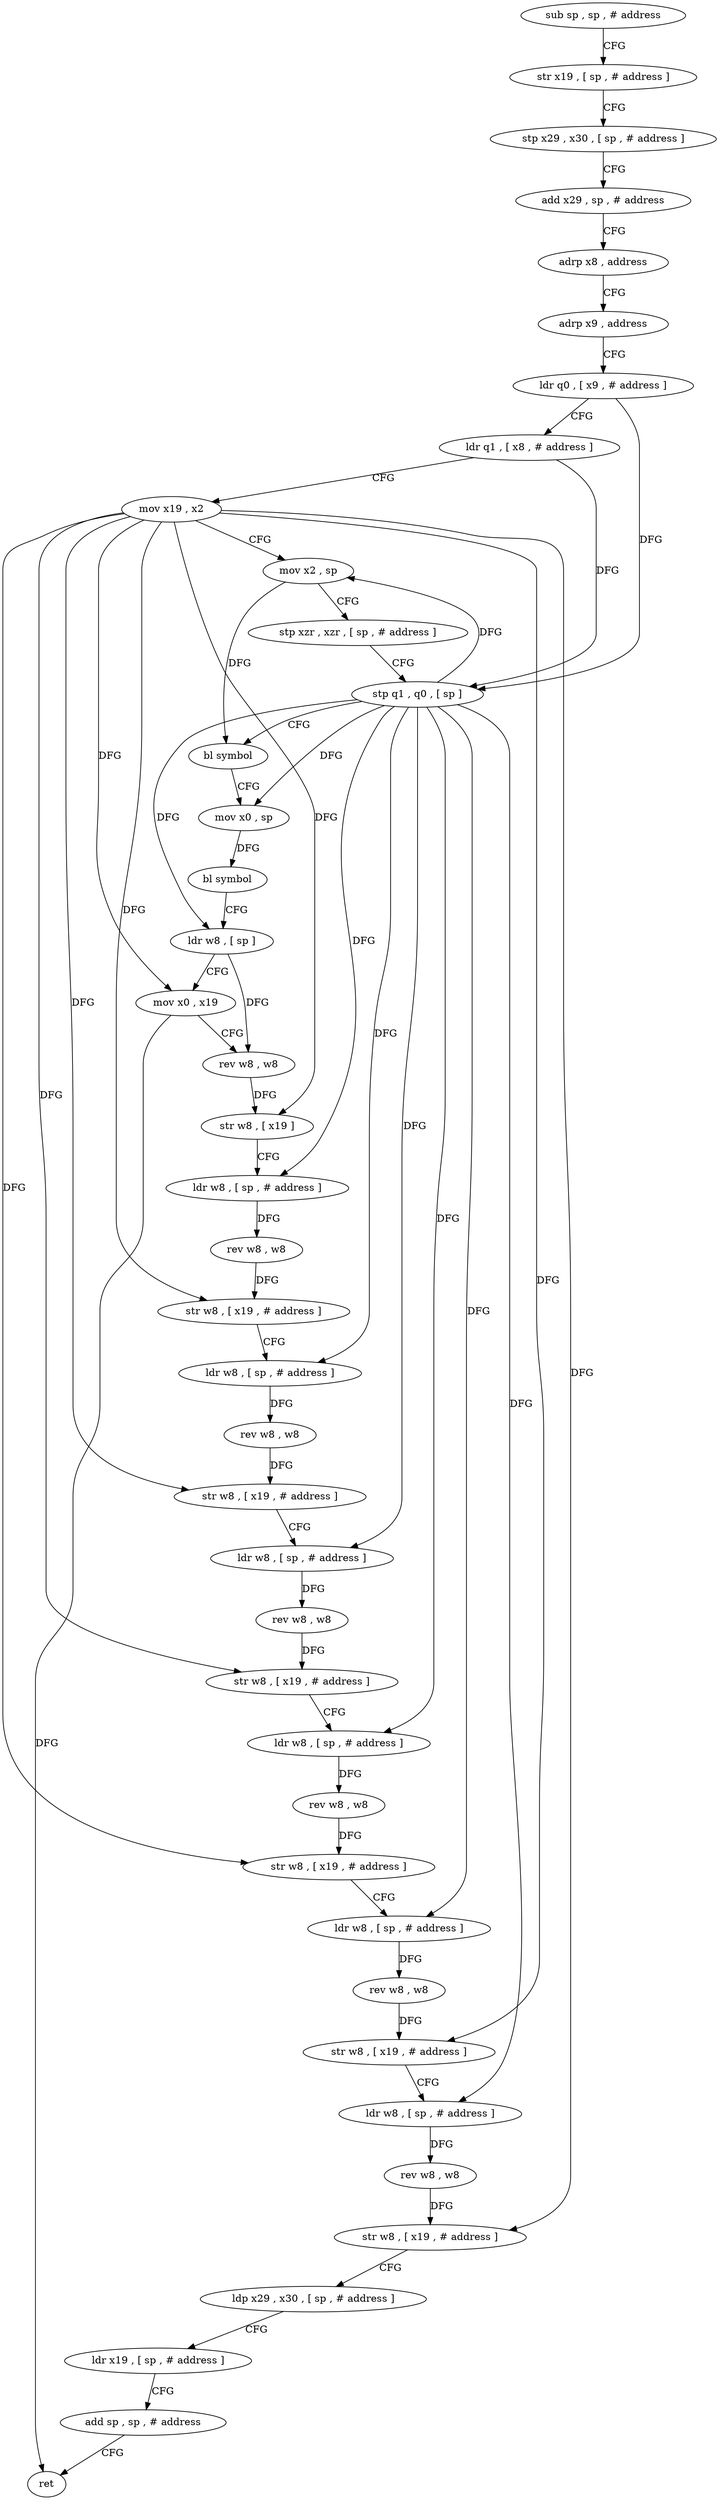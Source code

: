 digraph "func" {
"4231548" [label = "sub sp , sp , # address" ]
"4231552" [label = "str x19 , [ sp , # address ]" ]
"4231556" [label = "stp x29 , x30 , [ sp , # address ]" ]
"4231560" [label = "add x29 , sp , # address" ]
"4231564" [label = "adrp x8 , address" ]
"4231568" [label = "adrp x9 , address" ]
"4231572" [label = "ldr q0 , [ x9 , # address ]" ]
"4231576" [label = "ldr q1 , [ x8 , # address ]" ]
"4231580" [label = "mov x19 , x2" ]
"4231584" [label = "mov x2 , sp" ]
"4231588" [label = "stp xzr , xzr , [ sp , # address ]" ]
"4231592" [label = "stp q1 , q0 , [ sp ]" ]
"4231596" [label = "bl symbol" ]
"4231600" [label = "mov x0 , sp" ]
"4231604" [label = "bl symbol" ]
"4231608" [label = "ldr w8 , [ sp ]" ]
"4231612" [label = "mov x0 , x19" ]
"4231616" [label = "rev w8 , w8" ]
"4231620" [label = "str w8 , [ x19 ]" ]
"4231624" [label = "ldr w8 , [ sp , # address ]" ]
"4231628" [label = "rev w8 , w8" ]
"4231632" [label = "str w8 , [ x19 , # address ]" ]
"4231636" [label = "ldr w8 , [ sp , # address ]" ]
"4231640" [label = "rev w8 , w8" ]
"4231644" [label = "str w8 , [ x19 , # address ]" ]
"4231648" [label = "ldr w8 , [ sp , # address ]" ]
"4231652" [label = "rev w8 , w8" ]
"4231656" [label = "str w8 , [ x19 , # address ]" ]
"4231660" [label = "ldr w8 , [ sp , # address ]" ]
"4231664" [label = "rev w8 , w8" ]
"4231668" [label = "str w8 , [ x19 , # address ]" ]
"4231672" [label = "ldr w8 , [ sp , # address ]" ]
"4231676" [label = "rev w8 , w8" ]
"4231680" [label = "str w8 , [ x19 , # address ]" ]
"4231684" [label = "ldr w8 , [ sp , # address ]" ]
"4231688" [label = "rev w8 , w8" ]
"4231692" [label = "str w8 , [ x19 , # address ]" ]
"4231696" [label = "ldp x29 , x30 , [ sp , # address ]" ]
"4231700" [label = "ldr x19 , [ sp , # address ]" ]
"4231704" [label = "add sp , sp , # address" ]
"4231708" [label = "ret" ]
"4231548" -> "4231552" [ label = "CFG" ]
"4231552" -> "4231556" [ label = "CFG" ]
"4231556" -> "4231560" [ label = "CFG" ]
"4231560" -> "4231564" [ label = "CFG" ]
"4231564" -> "4231568" [ label = "CFG" ]
"4231568" -> "4231572" [ label = "CFG" ]
"4231572" -> "4231576" [ label = "CFG" ]
"4231572" -> "4231592" [ label = "DFG" ]
"4231576" -> "4231580" [ label = "CFG" ]
"4231576" -> "4231592" [ label = "DFG" ]
"4231580" -> "4231584" [ label = "CFG" ]
"4231580" -> "4231612" [ label = "DFG" ]
"4231580" -> "4231620" [ label = "DFG" ]
"4231580" -> "4231632" [ label = "DFG" ]
"4231580" -> "4231644" [ label = "DFG" ]
"4231580" -> "4231656" [ label = "DFG" ]
"4231580" -> "4231668" [ label = "DFG" ]
"4231580" -> "4231680" [ label = "DFG" ]
"4231580" -> "4231692" [ label = "DFG" ]
"4231584" -> "4231588" [ label = "CFG" ]
"4231584" -> "4231596" [ label = "DFG" ]
"4231588" -> "4231592" [ label = "CFG" ]
"4231592" -> "4231596" [ label = "CFG" ]
"4231592" -> "4231584" [ label = "DFG" ]
"4231592" -> "4231608" [ label = "DFG" ]
"4231592" -> "4231624" [ label = "DFG" ]
"4231592" -> "4231636" [ label = "DFG" ]
"4231592" -> "4231648" [ label = "DFG" ]
"4231592" -> "4231660" [ label = "DFG" ]
"4231592" -> "4231672" [ label = "DFG" ]
"4231592" -> "4231684" [ label = "DFG" ]
"4231592" -> "4231600" [ label = "DFG" ]
"4231596" -> "4231600" [ label = "CFG" ]
"4231600" -> "4231604" [ label = "DFG" ]
"4231604" -> "4231608" [ label = "CFG" ]
"4231608" -> "4231612" [ label = "CFG" ]
"4231608" -> "4231616" [ label = "DFG" ]
"4231612" -> "4231616" [ label = "CFG" ]
"4231612" -> "4231708" [ label = "DFG" ]
"4231616" -> "4231620" [ label = "DFG" ]
"4231620" -> "4231624" [ label = "CFG" ]
"4231624" -> "4231628" [ label = "DFG" ]
"4231628" -> "4231632" [ label = "DFG" ]
"4231632" -> "4231636" [ label = "CFG" ]
"4231636" -> "4231640" [ label = "DFG" ]
"4231640" -> "4231644" [ label = "DFG" ]
"4231644" -> "4231648" [ label = "CFG" ]
"4231648" -> "4231652" [ label = "DFG" ]
"4231652" -> "4231656" [ label = "DFG" ]
"4231656" -> "4231660" [ label = "CFG" ]
"4231660" -> "4231664" [ label = "DFG" ]
"4231664" -> "4231668" [ label = "DFG" ]
"4231668" -> "4231672" [ label = "CFG" ]
"4231672" -> "4231676" [ label = "DFG" ]
"4231676" -> "4231680" [ label = "DFG" ]
"4231680" -> "4231684" [ label = "CFG" ]
"4231684" -> "4231688" [ label = "DFG" ]
"4231688" -> "4231692" [ label = "DFG" ]
"4231692" -> "4231696" [ label = "CFG" ]
"4231696" -> "4231700" [ label = "CFG" ]
"4231700" -> "4231704" [ label = "CFG" ]
"4231704" -> "4231708" [ label = "CFG" ]
}
